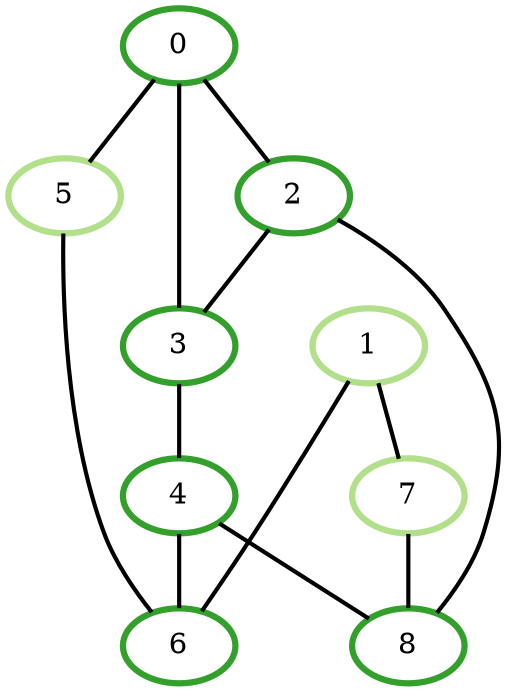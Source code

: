 graph G {
    0 [penwidth=3,color=4, colorscheme=paired12]
    1 [penwidth=3,color=3, colorscheme=paired12]
    2 [penwidth=3,color=4, colorscheme=paired12]
    3 [penwidth=3,color=4, colorscheme=paired12]
    4 [penwidth=3,color=4, colorscheme=paired12]
    5 [penwidth=3,color=3, colorscheme=paired12]
    6 [penwidth=3,color=4, colorscheme=paired12]
    7 [penwidth=3,color=3, colorscheme=paired12]
    8 [penwidth=3,color=4, colorscheme=paired12]

    2--8 [penwidth=2]
    0--3 [penwidth=2]
    3--4 [penwidth=2]
    4--8 [penwidth=2]
    2--3 [penwidth=2]
    0--5 [penwidth=2]
    1--7 [penwidth=2]
    5--6 [penwidth=2]
    0--2 [penwidth=2]
    4--6 [penwidth=2]
    7--8 [penwidth=2]
    1--6 [penwidth=2]
}